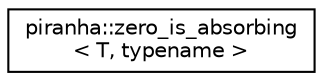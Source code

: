digraph "Graphical Class Hierarchy"
{
  edge [fontname="Helvetica",fontsize="10",labelfontname="Helvetica",labelfontsize="10"];
  node [fontname="Helvetica",fontsize="10",shape=record];
  rankdir="LR";
  Node0 [label="piranha::zero_is_absorbing\l\< T, typename \>",height=0.2,width=0.4,color="black", fillcolor="white", style="filled",URL="$structpiranha_1_1zero__is__absorbing.html",tooltip="Detect if zero is a multiplicative absorber. "];
}
